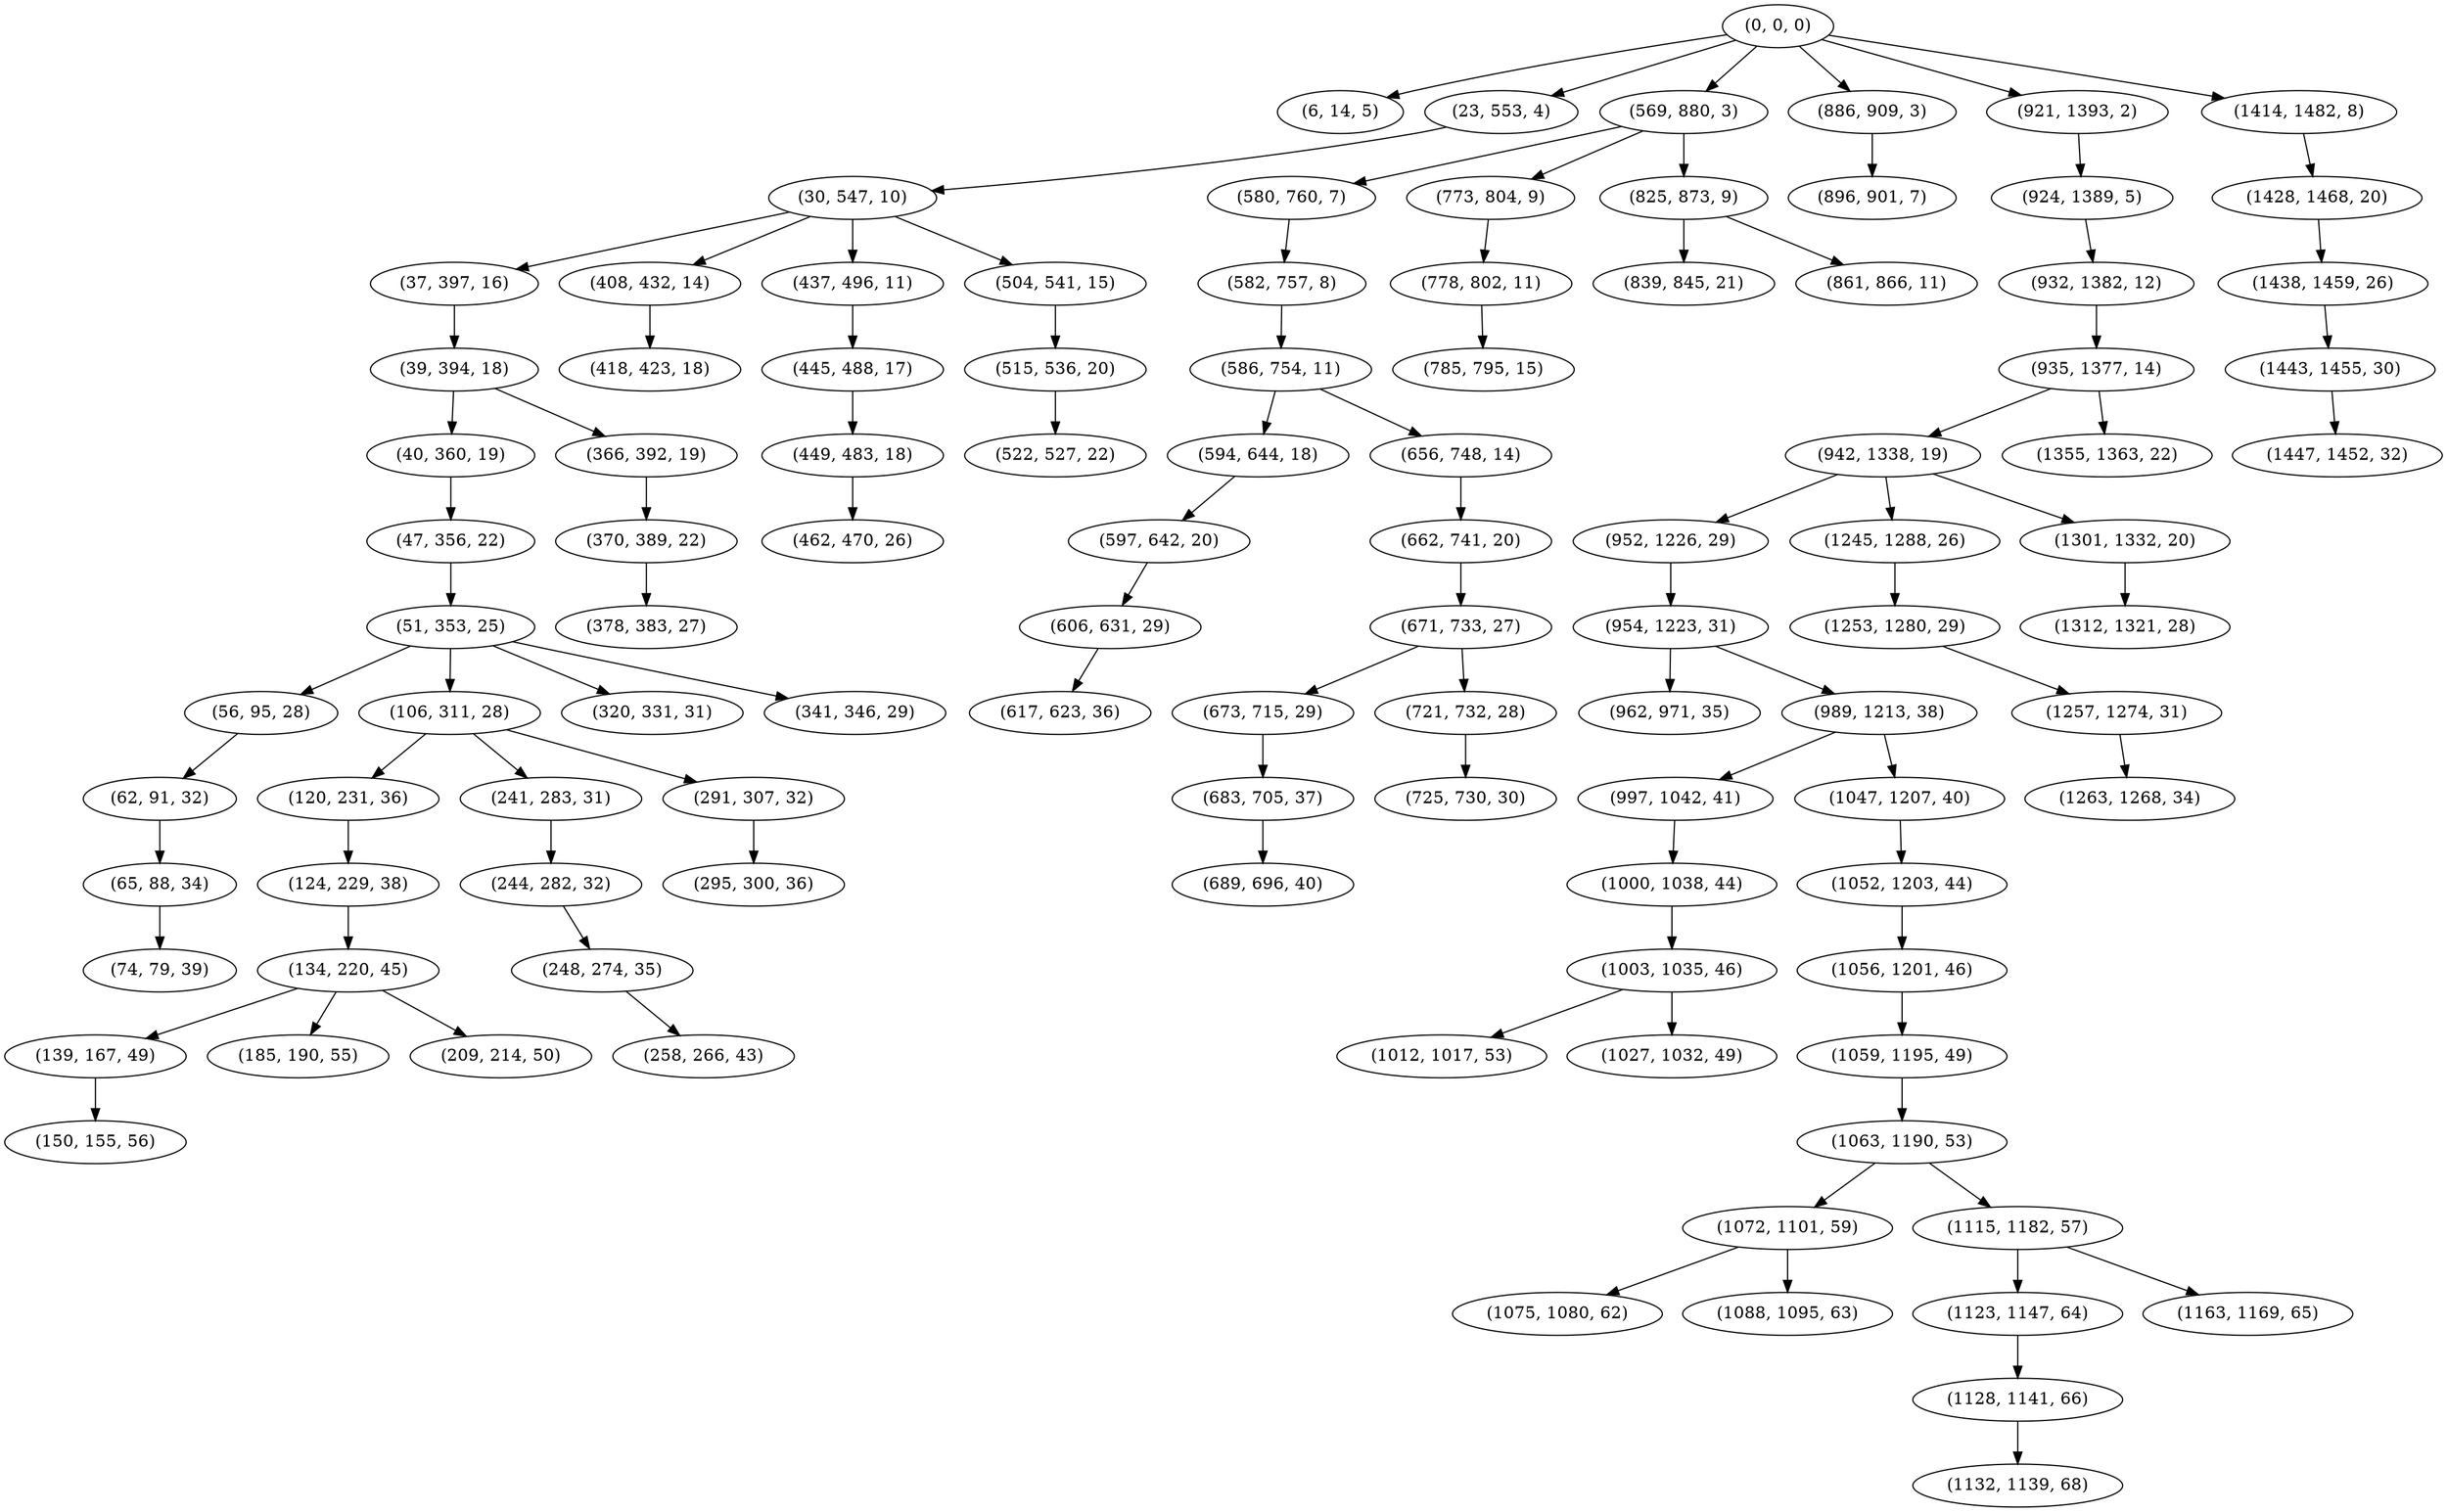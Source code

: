 digraph tree {
    "(0, 0, 0)";
    "(6, 14, 5)";
    "(23, 553, 4)";
    "(30, 547, 10)";
    "(37, 397, 16)";
    "(39, 394, 18)";
    "(40, 360, 19)";
    "(47, 356, 22)";
    "(51, 353, 25)";
    "(56, 95, 28)";
    "(62, 91, 32)";
    "(65, 88, 34)";
    "(74, 79, 39)";
    "(106, 311, 28)";
    "(120, 231, 36)";
    "(124, 229, 38)";
    "(134, 220, 45)";
    "(139, 167, 49)";
    "(150, 155, 56)";
    "(185, 190, 55)";
    "(209, 214, 50)";
    "(241, 283, 31)";
    "(244, 282, 32)";
    "(248, 274, 35)";
    "(258, 266, 43)";
    "(291, 307, 32)";
    "(295, 300, 36)";
    "(320, 331, 31)";
    "(341, 346, 29)";
    "(366, 392, 19)";
    "(370, 389, 22)";
    "(378, 383, 27)";
    "(408, 432, 14)";
    "(418, 423, 18)";
    "(437, 496, 11)";
    "(445, 488, 17)";
    "(449, 483, 18)";
    "(462, 470, 26)";
    "(504, 541, 15)";
    "(515, 536, 20)";
    "(522, 527, 22)";
    "(569, 880, 3)";
    "(580, 760, 7)";
    "(582, 757, 8)";
    "(586, 754, 11)";
    "(594, 644, 18)";
    "(597, 642, 20)";
    "(606, 631, 29)";
    "(617, 623, 36)";
    "(656, 748, 14)";
    "(662, 741, 20)";
    "(671, 733, 27)";
    "(673, 715, 29)";
    "(683, 705, 37)";
    "(689, 696, 40)";
    "(721, 732, 28)";
    "(725, 730, 30)";
    "(773, 804, 9)";
    "(778, 802, 11)";
    "(785, 795, 15)";
    "(825, 873, 9)";
    "(839, 845, 21)";
    "(861, 866, 11)";
    "(886, 909, 3)";
    "(896, 901, 7)";
    "(921, 1393, 2)";
    "(924, 1389, 5)";
    "(932, 1382, 12)";
    "(935, 1377, 14)";
    "(942, 1338, 19)";
    "(952, 1226, 29)";
    "(954, 1223, 31)";
    "(962, 971, 35)";
    "(989, 1213, 38)";
    "(997, 1042, 41)";
    "(1000, 1038, 44)";
    "(1003, 1035, 46)";
    "(1012, 1017, 53)";
    "(1027, 1032, 49)";
    "(1047, 1207, 40)";
    "(1052, 1203, 44)";
    "(1056, 1201, 46)";
    "(1059, 1195, 49)";
    "(1063, 1190, 53)";
    "(1072, 1101, 59)";
    "(1075, 1080, 62)";
    "(1088, 1095, 63)";
    "(1115, 1182, 57)";
    "(1123, 1147, 64)";
    "(1128, 1141, 66)";
    "(1132, 1139, 68)";
    "(1163, 1169, 65)";
    "(1245, 1288, 26)";
    "(1253, 1280, 29)";
    "(1257, 1274, 31)";
    "(1263, 1268, 34)";
    "(1301, 1332, 20)";
    "(1312, 1321, 28)";
    "(1355, 1363, 22)";
    "(1414, 1482, 8)";
    "(1428, 1468, 20)";
    "(1438, 1459, 26)";
    "(1443, 1455, 30)";
    "(1447, 1452, 32)";
    "(0, 0, 0)" -> "(6, 14, 5)";
    "(0, 0, 0)" -> "(23, 553, 4)";
    "(0, 0, 0)" -> "(569, 880, 3)";
    "(0, 0, 0)" -> "(886, 909, 3)";
    "(0, 0, 0)" -> "(921, 1393, 2)";
    "(0, 0, 0)" -> "(1414, 1482, 8)";
    "(23, 553, 4)" -> "(30, 547, 10)";
    "(30, 547, 10)" -> "(37, 397, 16)";
    "(30, 547, 10)" -> "(408, 432, 14)";
    "(30, 547, 10)" -> "(437, 496, 11)";
    "(30, 547, 10)" -> "(504, 541, 15)";
    "(37, 397, 16)" -> "(39, 394, 18)";
    "(39, 394, 18)" -> "(40, 360, 19)";
    "(39, 394, 18)" -> "(366, 392, 19)";
    "(40, 360, 19)" -> "(47, 356, 22)";
    "(47, 356, 22)" -> "(51, 353, 25)";
    "(51, 353, 25)" -> "(56, 95, 28)";
    "(51, 353, 25)" -> "(106, 311, 28)";
    "(51, 353, 25)" -> "(320, 331, 31)";
    "(51, 353, 25)" -> "(341, 346, 29)";
    "(56, 95, 28)" -> "(62, 91, 32)";
    "(62, 91, 32)" -> "(65, 88, 34)";
    "(65, 88, 34)" -> "(74, 79, 39)";
    "(106, 311, 28)" -> "(120, 231, 36)";
    "(106, 311, 28)" -> "(241, 283, 31)";
    "(106, 311, 28)" -> "(291, 307, 32)";
    "(120, 231, 36)" -> "(124, 229, 38)";
    "(124, 229, 38)" -> "(134, 220, 45)";
    "(134, 220, 45)" -> "(139, 167, 49)";
    "(134, 220, 45)" -> "(185, 190, 55)";
    "(134, 220, 45)" -> "(209, 214, 50)";
    "(139, 167, 49)" -> "(150, 155, 56)";
    "(241, 283, 31)" -> "(244, 282, 32)";
    "(244, 282, 32)" -> "(248, 274, 35)";
    "(248, 274, 35)" -> "(258, 266, 43)";
    "(291, 307, 32)" -> "(295, 300, 36)";
    "(366, 392, 19)" -> "(370, 389, 22)";
    "(370, 389, 22)" -> "(378, 383, 27)";
    "(408, 432, 14)" -> "(418, 423, 18)";
    "(437, 496, 11)" -> "(445, 488, 17)";
    "(445, 488, 17)" -> "(449, 483, 18)";
    "(449, 483, 18)" -> "(462, 470, 26)";
    "(504, 541, 15)" -> "(515, 536, 20)";
    "(515, 536, 20)" -> "(522, 527, 22)";
    "(569, 880, 3)" -> "(580, 760, 7)";
    "(569, 880, 3)" -> "(773, 804, 9)";
    "(569, 880, 3)" -> "(825, 873, 9)";
    "(580, 760, 7)" -> "(582, 757, 8)";
    "(582, 757, 8)" -> "(586, 754, 11)";
    "(586, 754, 11)" -> "(594, 644, 18)";
    "(586, 754, 11)" -> "(656, 748, 14)";
    "(594, 644, 18)" -> "(597, 642, 20)";
    "(597, 642, 20)" -> "(606, 631, 29)";
    "(606, 631, 29)" -> "(617, 623, 36)";
    "(656, 748, 14)" -> "(662, 741, 20)";
    "(662, 741, 20)" -> "(671, 733, 27)";
    "(671, 733, 27)" -> "(673, 715, 29)";
    "(671, 733, 27)" -> "(721, 732, 28)";
    "(673, 715, 29)" -> "(683, 705, 37)";
    "(683, 705, 37)" -> "(689, 696, 40)";
    "(721, 732, 28)" -> "(725, 730, 30)";
    "(773, 804, 9)" -> "(778, 802, 11)";
    "(778, 802, 11)" -> "(785, 795, 15)";
    "(825, 873, 9)" -> "(839, 845, 21)";
    "(825, 873, 9)" -> "(861, 866, 11)";
    "(886, 909, 3)" -> "(896, 901, 7)";
    "(921, 1393, 2)" -> "(924, 1389, 5)";
    "(924, 1389, 5)" -> "(932, 1382, 12)";
    "(932, 1382, 12)" -> "(935, 1377, 14)";
    "(935, 1377, 14)" -> "(942, 1338, 19)";
    "(935, 1377, 14)" -> "(1355, 1363, 22)";
    "(942, 1338, 19)" -> "(952, 1226, 29)";
    "(942, 1338, 19)" -> "(1245, 1288, 26)";
    "(942, 1338, 19)" -> "(1301, 1332, 20)";
    "(952, 1226, 29)" -> "(954, 1223, 31)";
    "(954, 1223, 31)" -> "(962, 971, 35)";
    "(954, 1223, 31)" -> "(989, 1213, 38)";
    "(989, 1213, 38)" -> "(997, 1042, 41)";
    "(989, 1213, 38)" -> "(1047, 1207, 40)";
    "(997, 1042, 41)" -> "(1000, 1038, 44)";
    "(1000, 1038, 44)" -> "(1003, 1035, 46)";
    "(1003, 1035, 46)" -> "(1012, 1017, 53)";
    "(1003, 1035, 46)" -> "(1027, 1032, 49)";
    "(1047, 1207, 40)" -> "(1052, 1203, 44)";
    "(1052, 1203, 44)" -> "(1056, 1201, 46)";
    "(1056, 1201, 46)" -> "(1059, 1195, 49)";
    "(1059, 1195, 49)" -> "(1063, 1190, 53)";
    "(1063, 1190, 53)" -> "(1072, 1101, 59)";
    "(1063, 1190, 53)" -> "(1115, 1182, 57)";
    "(1072, 1101, 59)" -> "(1075, 1080, 62)";
    "(1072, 1101, 59)" -> "(1088, 1095, 63)";
    "(1115, 1182, 57)" -> "(1123, 1147, 64)";
    "(1115, 1182, 57)" -> "(1163, 1169, 65)";
    "(1123, 1147, 64)" -> "(1128, 1141, 66)";
    "(1128, 1141, 66)" -> "(1132, 1139, 68)";
    "(1245, 1288, 26)" -> "(1253, 1280, 29)";
    "(1253, 1280, 29)" -> "(1257, 1274, 31)";
    "(1257, 1274, 31)" -> "(1263, 1268, 34)";
    "(1301, 1332, 20)" -> "(1312, 1321, 28)";
    "(1414, 1482, 8)" -> "(1428, 1468, 20)";
    "(1428, 1468, 20)" -> "(1438, 1459, 26)";
    "(1438, 1459, 26)" -> "(1443, 1455, 30)";
    "(1443, 1455, 30)" -> "(1447, 1452, 32)";
}
